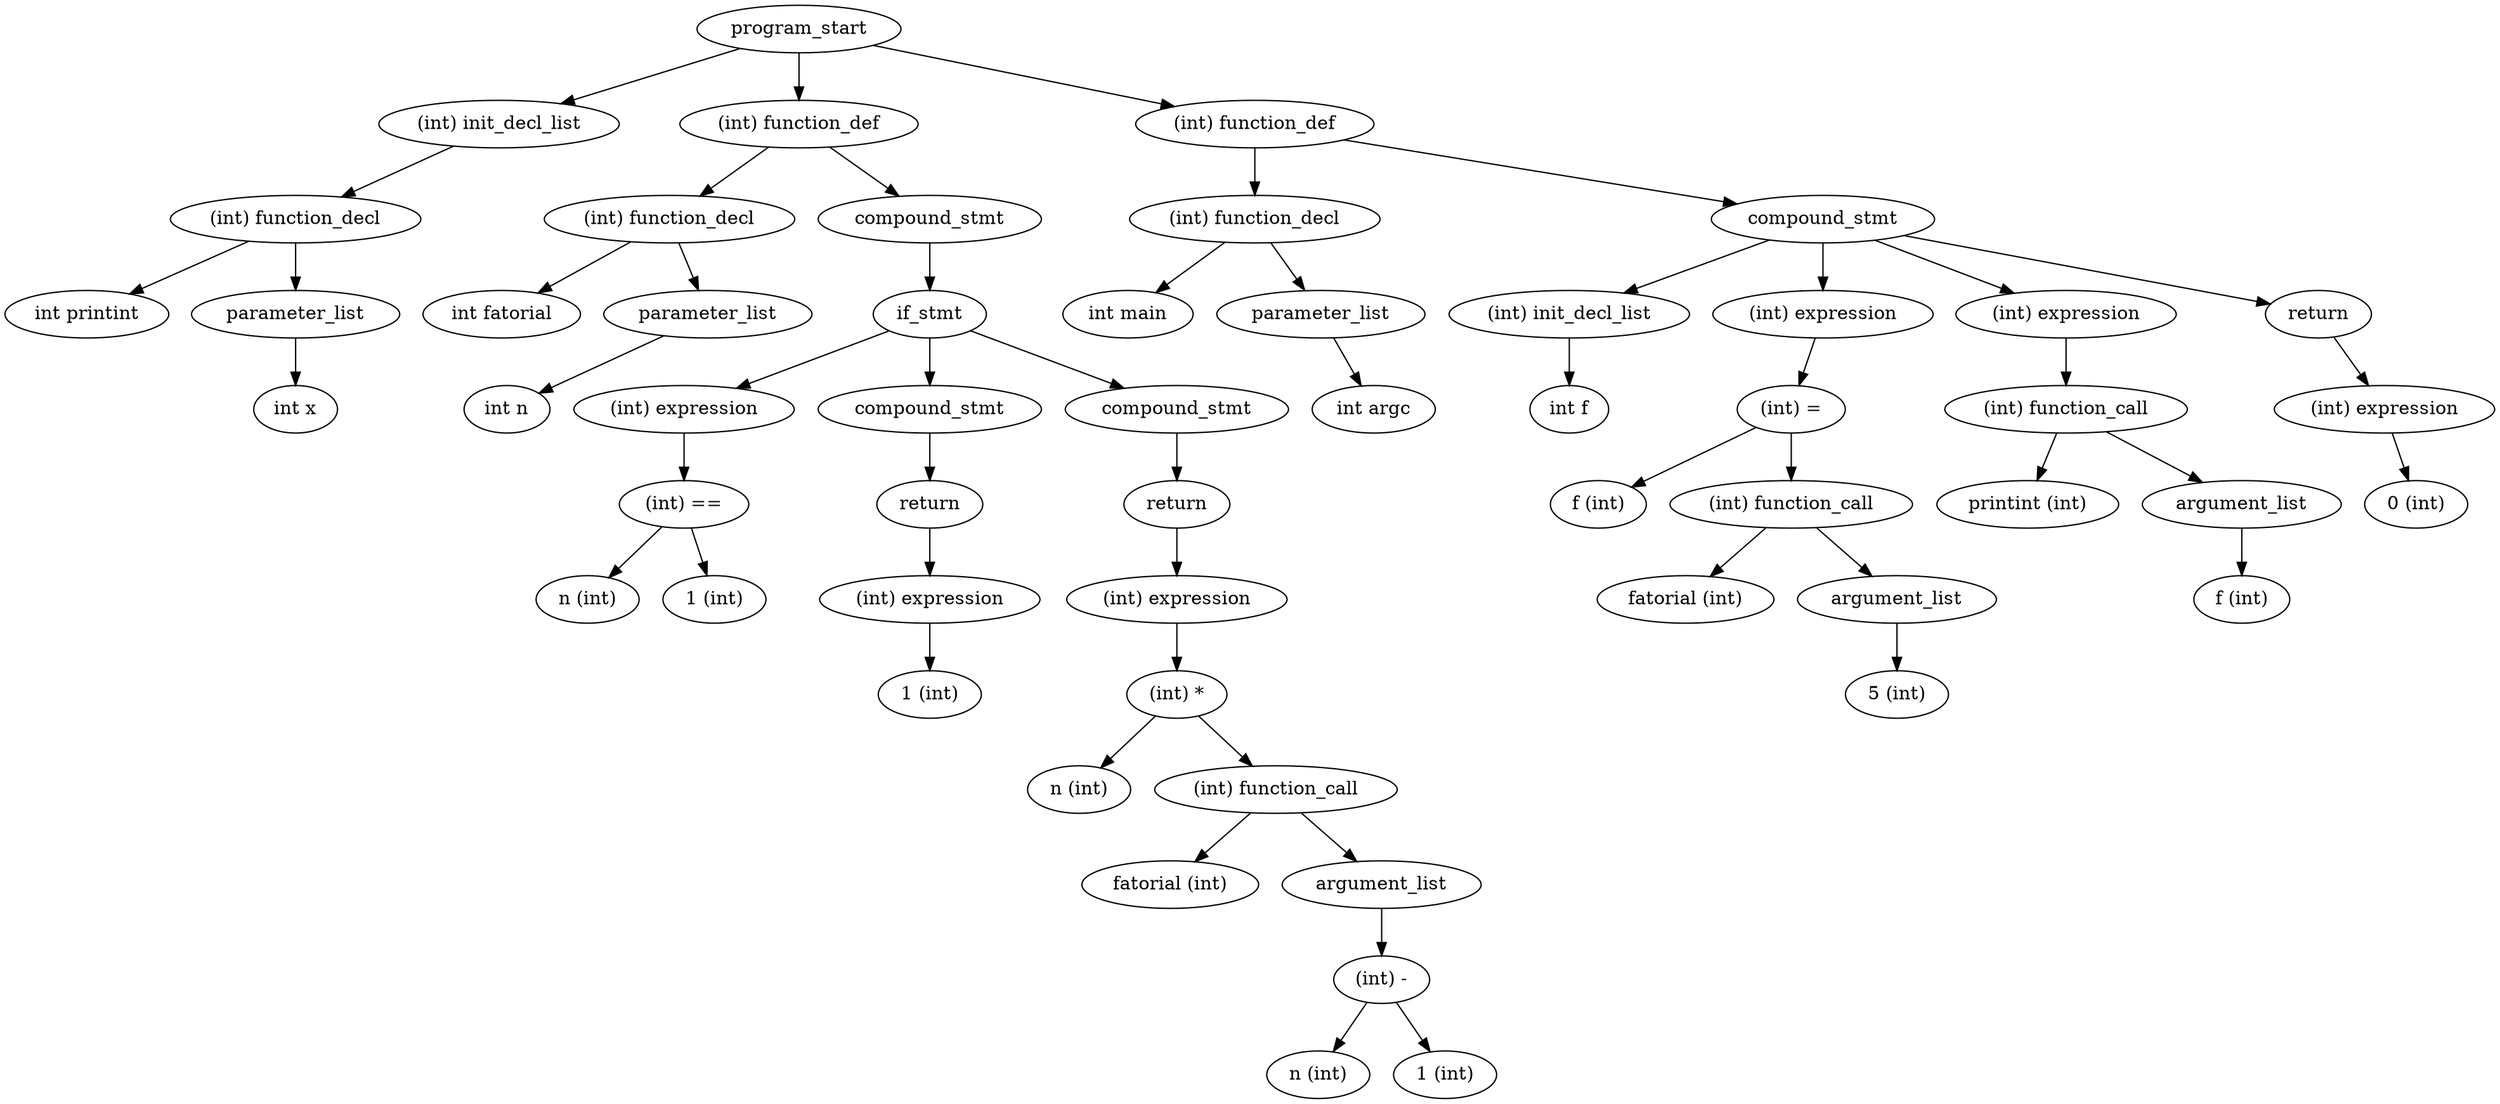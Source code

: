 digraph {
graph [ordering="out"];
node5[label="program_start"];
node4[label="(int) init_decl_list"];
node3[label="(int) function_decl"];
node0[label="int printint"];
node3 -> node0;
node2[label="parameter_list"];
node1[label="int x"];
node2 -> node1;
node3 -> node2;
node4 -> node3;
node5 -> node4;
node31[label="(int) function_def"];
node9[label="(int) function_decl"];
node6[label="int fatorial"];
node9 -> node6;
node8[label="parameter_list"];
node7[label="int n"];
node8 -> node7;
node9 -> node8;
node31 -> node9;
node30[label="compound_stmt"];
node29[label="if_stmt"];
node13[label="(int) expression"];
node12[label="(int) =="];
node10[label="n (int)"];
node12 -> node10;
node11[label="1 (int)"];
node12 -> node11;
node13 -> node12;
node29 -> node13;
node17[label="compound_stmt"];
node16[label="return"];
node15[label="(int) expression"];
node14[label="1 (int)"];
node15 -> node14;
node16 -> node15;
node17 -> node16;
node29 -> node17;
node28[label="compound_stmt"];
node27[label="return"];
node26[label="(int) expression"];
node25[label="(int) *"];
node18[label="n (int)"];
node25 -> node18;
node24[label="(int) function_call"];
node19[label="fatorial (int)"];
node24 -> node19;
node23[label="argument_list"];
node22[label="(int) -"];
node20[label="n (int)"];
node22 -> node20;
node21[label="1 (int)"];
node22 -> node21;
node23 -> node22;
node24 -> node23;
node25 -> node24;
node26 -> node25;
node27 -> node26;
node28 -> node27;
node29 -> node28;
node30 -> node29;
node31 -> node30;
node5 -> node31;
node54[label="(int) function_def"];
node35[label="(int) function_decl"];
node32[label="int main"];
node35 -> node32;
node34[label="parameter_list"];
node33[label="int argc"];
node34 -> node33;
node35 -> node34;
node54 -> node35;
node38[label="compound_stmt"];
node37[label="(int) init_decl_list"];
node36[label="int f"];
node37 -> node36;
node38 -> node37;
node45[label="(int) expression"];
node44[label="(int) ="];
node39[label="f (int)"];
node44 -> node39;
node43[label="(int) function_call"];
node40[label="fatorial (int)"];
node43 -> node40;
node42[label="argument_list"];
node41[label="5 (int)"];
node42 -> node41;
node43 -> node42;
node44 -> node43;
node45 -> node44;
node38 -> node45;
node50[label="(int) expression"];
node49[label="(int) function_call"];
node46[label="printint (int)"];
node49 -> node46;
node48[label="argument_list"];
node47[label="f (int)"];
node48 -> node47;
node49 -> node48;
node50 -> node49;
node38 -> node50;
node53[label="return"];
node52[label="(int) expression"];
node51[label="0 (int)"];
node52 -> node51;
node53 -> node52;
node38 -> node53;
node54 -> node38;
node5 -> node54;
}

